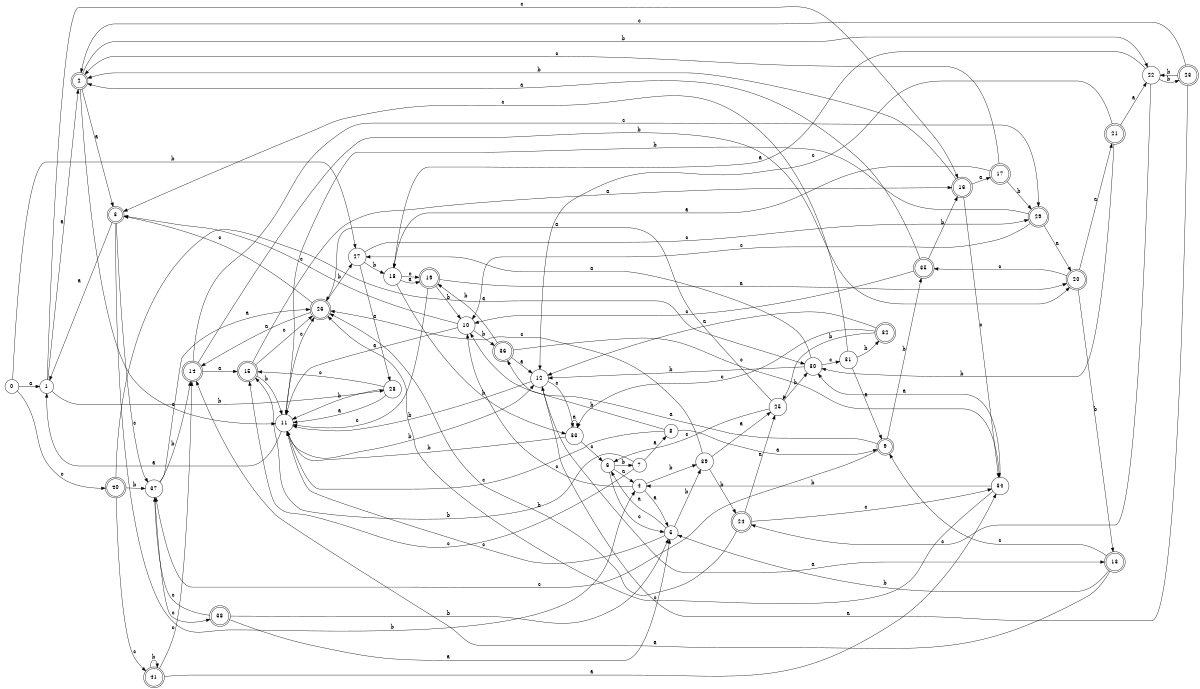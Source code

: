 digraph n34_6 {
__start0 [label="" shape="none"];

rankdir=LR;
size="8,5";

s0 [style="filled", color="black", fillcolor="white" shape="circle", label="0"];
s1 [style="filled", color="black", fillcolor="white" shape="circle", label="1"];
s2 [style="rounded,filled", color="black", fillcolor="white" shape="doublecircle", label="2"];
s3 [style="rounded,filled", color="black", fillcolor="white" shape="doublecircle", label="3"];
s4 [style="filled", color="black", fillcolor="white" shape="circle", label="4"];
s5 [style="filled", color="black", fillcolor="white" shape="circle", label="5"];
s6 [style="filled", color="black", fillcolor="white" shape="circle", label="6"];
s7 [style="filled", color="black", fillcolor="white" shape="circle", label="7"];
s8 [style="filled", color="black", fillcolor="white" shape="circle", label="8"];
s9 [style="rounded,filled", color="black", fillcolor="white" shape="doublecircle", label="9"];
s10 [style="filled", color="black", fillcolor="white" shape="circle", label="10"];
s11 [style="filled", color="black", fillcolor="white" shape="circle", label="11"];
s12 [style="filled", color="black", fillcolor="white" shape="circle", label="12"];
s13 [style="rounded,filled", color="black", fillcolor="white" shape="doublecircle", label="13"];
s14 [style="rounded,filled", color="black", fillcolor="white" shape="doublecircle", label="14"];
s15 [style="rounded,filled", color="black", fillcolor="white" shape="doublecircle", label="15"];
s16 [style="rounded,filled", color="black", fillcolor="white" shape="doublecircle", label="16"];
s17 [style="rounded,filled", color="black", fillcolor="white" shape="doublecircle", label="17"];
s18 [style="filled", color="black", fillcolor="white" shape="circle", label="18"];
s19 [style="rounded,filled", color="black", fillcolor="white" shape="doublecircle", label="19"];
s20 [style="rounded,filled", color="black", fillcolor="white" shape="doublecircle", label="20"];
s21 [style="rounded,filled", color="black", fillcolor="white" shape="doublecircle", label="21"];
s22 [style="filled", color="black", fillcolor="white" shape="circle", label="22"];
s23 [style="rounded,filled", color="black", fillcolor="white" shape="doublecircle", label="23"];
s24 [style="rounded,filled", color="black", fillcolor="white" shape="doublecircle", label="24"];
s25 [style="filled", color="black", fillcolor="white" shape="circle", label="25"];
s26 [style="rounded,filled", color="black", fillcolor="white" shape="doublecircle", label="26"];
s27 [style="filled", color="black", fillcolor="white" shape="circle", label="27"];
s28 [style="filled", color="black", fillcolor="white" shape="circle", label="28"];
s29 [style="rounded,filled", color="black", fillcolor="white" shape="doublecircle", label="29"];
s30 [style="filled", color="black", fillcolor="white" shape="circle", label="30"];
s31 [style="filled", color="black", fillcolor="white" shape="circle", label="31"];
s32 [style="rounded,filled", color="black", fillcolor="white" shape="doublecircle", label="32"];
s33 [style="filled", color="black", fillcolor="white" shape="circle", label="33"];
s34 [style="filled", color="black", fillcolor="white" shape="circle", label="34"];
s35 [style="rounded,filled", color="black", fillcolor="white" shape="doublecircle", label="35"];
s36 [style="rounded,filled", color="black", fillcolor="white" shape="doublecircle", label="36"];
s37 [style="filled", color="black", fillcolor="white" shape="circle", label="37"];
s38 [style="rounded,filled", color="black", fillcolor="white" shape="doublecircle", label="38"];
s39 [style="filled", color="black", fillcolor="white" shape="circle", label="39"];
s40 [style="rounded,filled", color="black", fillcolor="white" shape="doublecircle", label="40"];
s41 [style="rounded,filled", color="black", fillcolor="white" shape="doublecircle", label="41"];
s0 -> s1 [label="a"];
s0 -> s27 [label="b"];
s0 -> s40 [label="c"];
s1 -> s2 [label="a"];
s1 -> s28 [label="b"];
s1 -> s16 [label="c"];
s2 -> s3 [label="a"];
s2 -> s22 [label="b"];
s2 -> s11 [label="c"];
s3 -> s1 [label="a"];
s3 -> s4 [label="b"];
s3 -> s37 [label="c"];
s4 -> s5 [label="a"];
s4 -> s39 [label="b"];
s4 -> s10 [label="c"];
s5 -> s6 [label="a"];
s5 -> s39 [label="b"];
s5 -> s11 [label="c"];
s6 -> s4 [label="a"];
s6 -> s7 [label="b"];
s6 -> s5 [label="c"];
s7 -> s8 [label="a"];
s7 -> s15 [label="b"];
s7 -> s15 [label="c"];
s8 -> s9 [label="a"];
s8 -> s36 [label="b"];
s8 -> s11 [label="c"];
s9 -> s10 [label="a"];
s9 -> s35 [label="b"];
s9 -> s37 [label="c"];
s10 -> s11 [label="a"];
s10 -> s36 [label="b"];
s10 -> s3 [label="c"];
s11 -> s1 [label="a"];
s11 -> s12 [label="b"];
s11 -> s26 [label="c"];
s12 -> s13 [label="a"];
s12 -> s11 [label="b"];
s12 -> s33 [label="c"];
s13 -> s14 [label="a"];
s13 -> s5 [label="b"];
s13 -> s9 [label="c"];
s14 -> s15 [label="a"];
s14 -> s20 [label="b"];
s14 -> s29 [label="c"];
s15 -> s16 [label="a"];
s15 -> s11 [label="b"];
s15 -> s26 [label="c"];
s16 -> s17 [label="a"];
s16 -> s2 [label="b"];
s16 -> s34 [label="c"];
s17 -> s18 [label="a"];
s17 -> s29 [label="b"];
s17 -> s2 [label="c"];
s18 -> s19 [label="a"];
s18 -> s33 [label="b"];
s18 -> s19 [label="c"];
s19 -> s20 [label="a"];
s19 -> s10 [label="b"];
s19 -> s11 [label="c"];
s20 -> s21 [label="a"];
s20 -> s13 [label="b"];
s20 -> s35 [label="c"];
s21 -> s22 [label="a"];
s21 -> s30 [label="b"];
s21 -> s12 [label="c"];
s22 -> s18 [label="a"];
s22 -> s23 [label="b"];
s22 -> s24 [label="c"];
s23 -> s12 [label="a"];
s23 -> s22 [label="b"];
s23 -> s2 [label="c"];
s24 -> s25 [label="a"];
s24 -> s26 [label="b"];
s24 -> s34 [label="c"];
s25 -> s26 [label="a"];
s25 -> s30 [label="b"];
s25 -> s6 [label="c"];
s26 -> s14 [label="a"];
s26 -> s27 [label="b"];
s26 -> s3 [label="c"];
s27 -> s28 [label="a"];
s27 -> s18 [label="b"];
s27 -> s29 [label="c"];
s28 -> s11 [label="a"];
s28 -> s11 [label="b"];
s28 -> s15 [label="c"];
s29 -> s20 [label="a"];
s29 -> s11 [label="b"];
s29 -> s10 [label="c"];
s30 -> s27 [label="a"];
s30 -> s12 [label="b"];
s30 -> s31 [label="c"];
s31 -> s9 [label="a"];
s31 -> s32 [label="b"];
s31 -> s3 [label="c"];
s32 -> s12 [label="a"];
s32 -> s25 [label="b"];
s32 -> s33 [label="c"];
s33 -> s33 [label="a"];
s33 -> s11 [label="b"];
s33 -> s6 [label="c"];
s34 -> s30 [label="a"];
s34 -> s4 [label="b"];
s34 -> s26 [label="c"];
s35 -> s2 [label="a"];
s35 -> s16 [label="b"];
s35 -> s10 [label="c"];
s36 -> s12 [label="a"];
s36 -> s19 [label="b"];
s36 -> s34 [label="c"];
s37 -> s26 [label="a"];
s37 -> s14 [label="b"];
s37 -> s38 [label="c"];
s38 -> s5 [label="a"];
s38 -> s5 [label="b"];
s38 -> s37 [label="c"];
s39 -> s25 [label="a"];
s39 -> s24 [label="b"];
s39 -> s26 [label="c"];
s40 -> s30 [label="a"];
s40 -> s37 [label="b"];
s40 -> s41 [label="c"];
s41 -> s34 [label="a"];
s41 -> s41 [label="b"];
s41 -> s14 [label="c"];

}